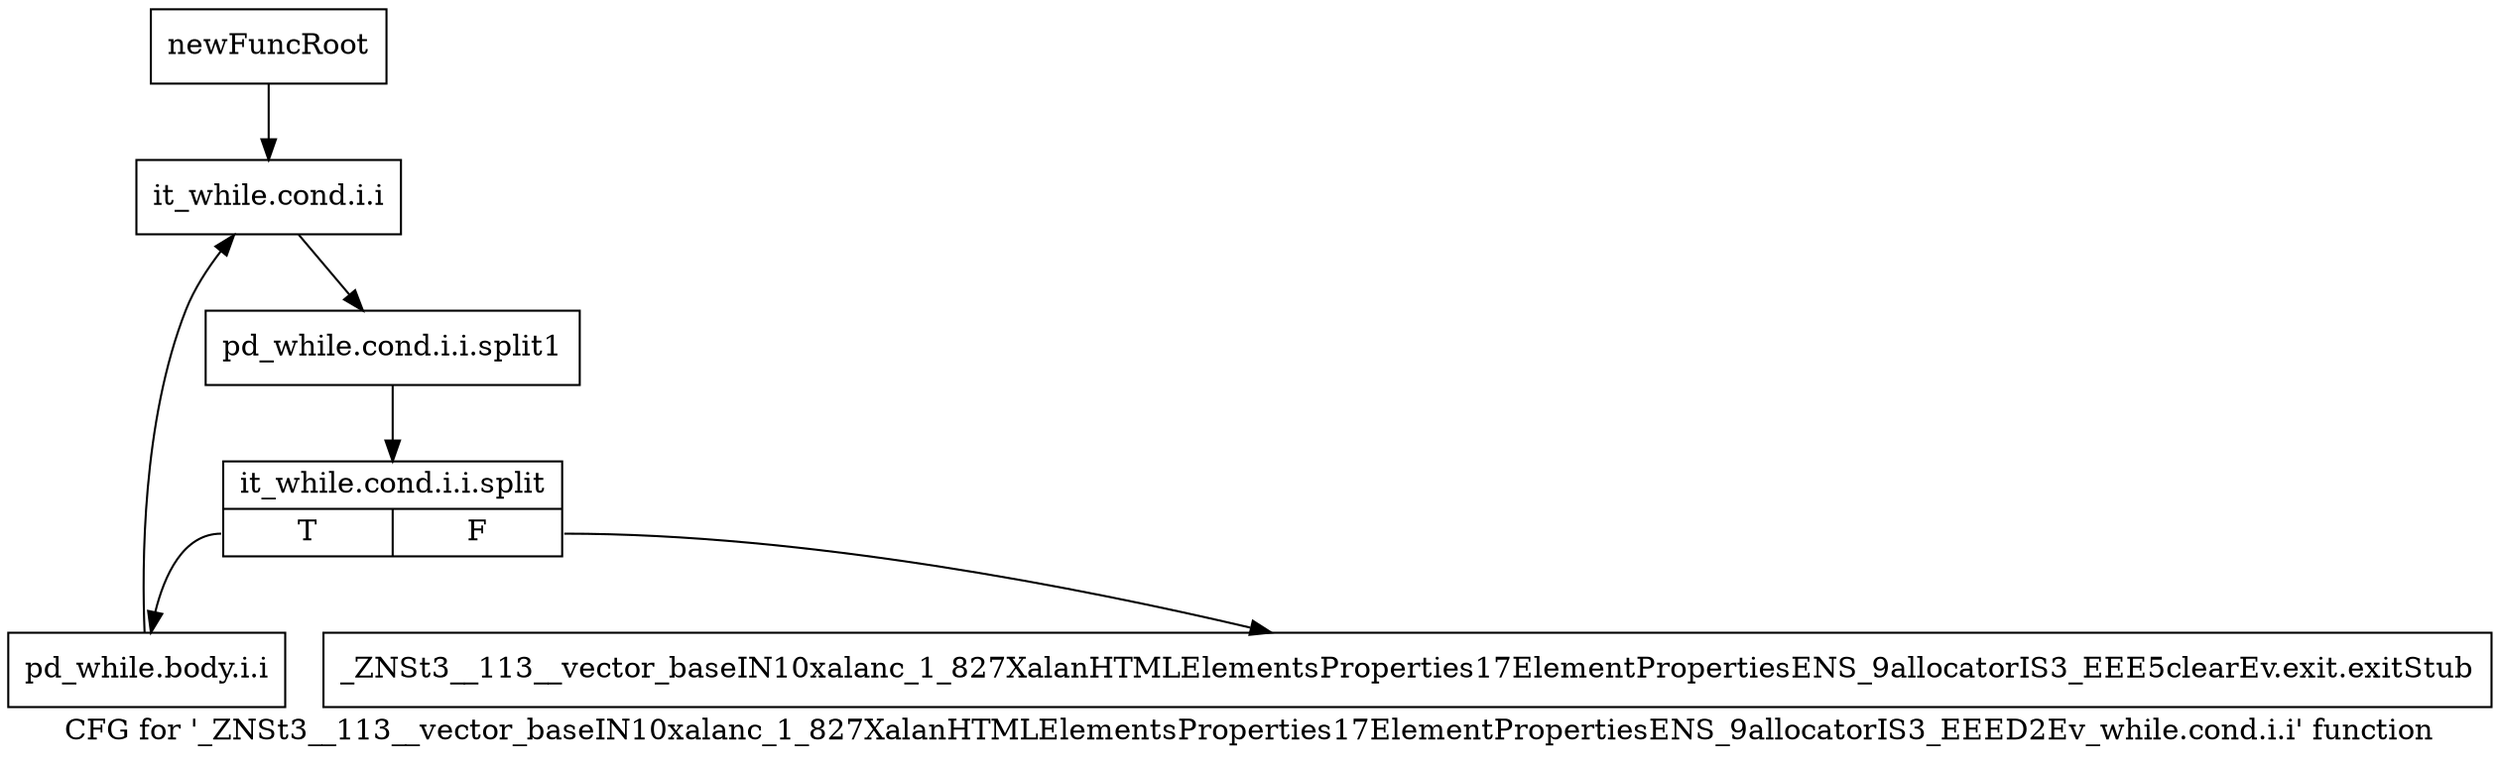 digraph "CFG for '_ZNSt3__113__vector_baseIN10xalanc_1_827XalanHTMLElementsProperties17ElementPropertiesENS_9allocatorIS3_EEED2Ev_while.cond.i.i' function" {
	label="CFG for '_ZNSt3__113__vector_baseIN10xalanc_1_827XalanHTMLElementsProperties17ElementPropertiesENS_9allocatorIS3_EEED2Ev_while.cond.i.i' function";

	Node0x9db8e00 [shape=record,label="{newFuncRoot}"];
	Node0x9db8e00 -> Node0x9db8ea0;
	Node0x9db8e50 [shape=record,label="{_ZNSt3__113__vector_baseIN10xalanc_1_827XalanHTMLElementsProperties17ElementPropertiesENS_9allocatorIS3_EEE5clearEv.exit.exitStub}"];
	Node0x9db8ea0 [shape=record,label="{it_while.cond.i.i}"];
	Node0x9db8ea0 -> Node0xd01d600;
	Node0xd01d600 [shape=record,label="{pd_while.cond.i.i.split1}"];
	Node0xd01d600 -> Node0xcfcedd0;
	Node0xcfcedd0 [shape=record,label="{it_while.cond.i.i.split|{<s0>T|<s1>F}}"];
	Node0xcfcedd0:s0 -> Node0x9db8ef0;
	Node0xcfcedd0:s1 -> Node0x9db8e50;
	Node0x9db8ef0 [shape=record,label="{pd_while.body.i.i}"];
	Node0x9db8ef0 -> Node0x9db8ea0;
}
